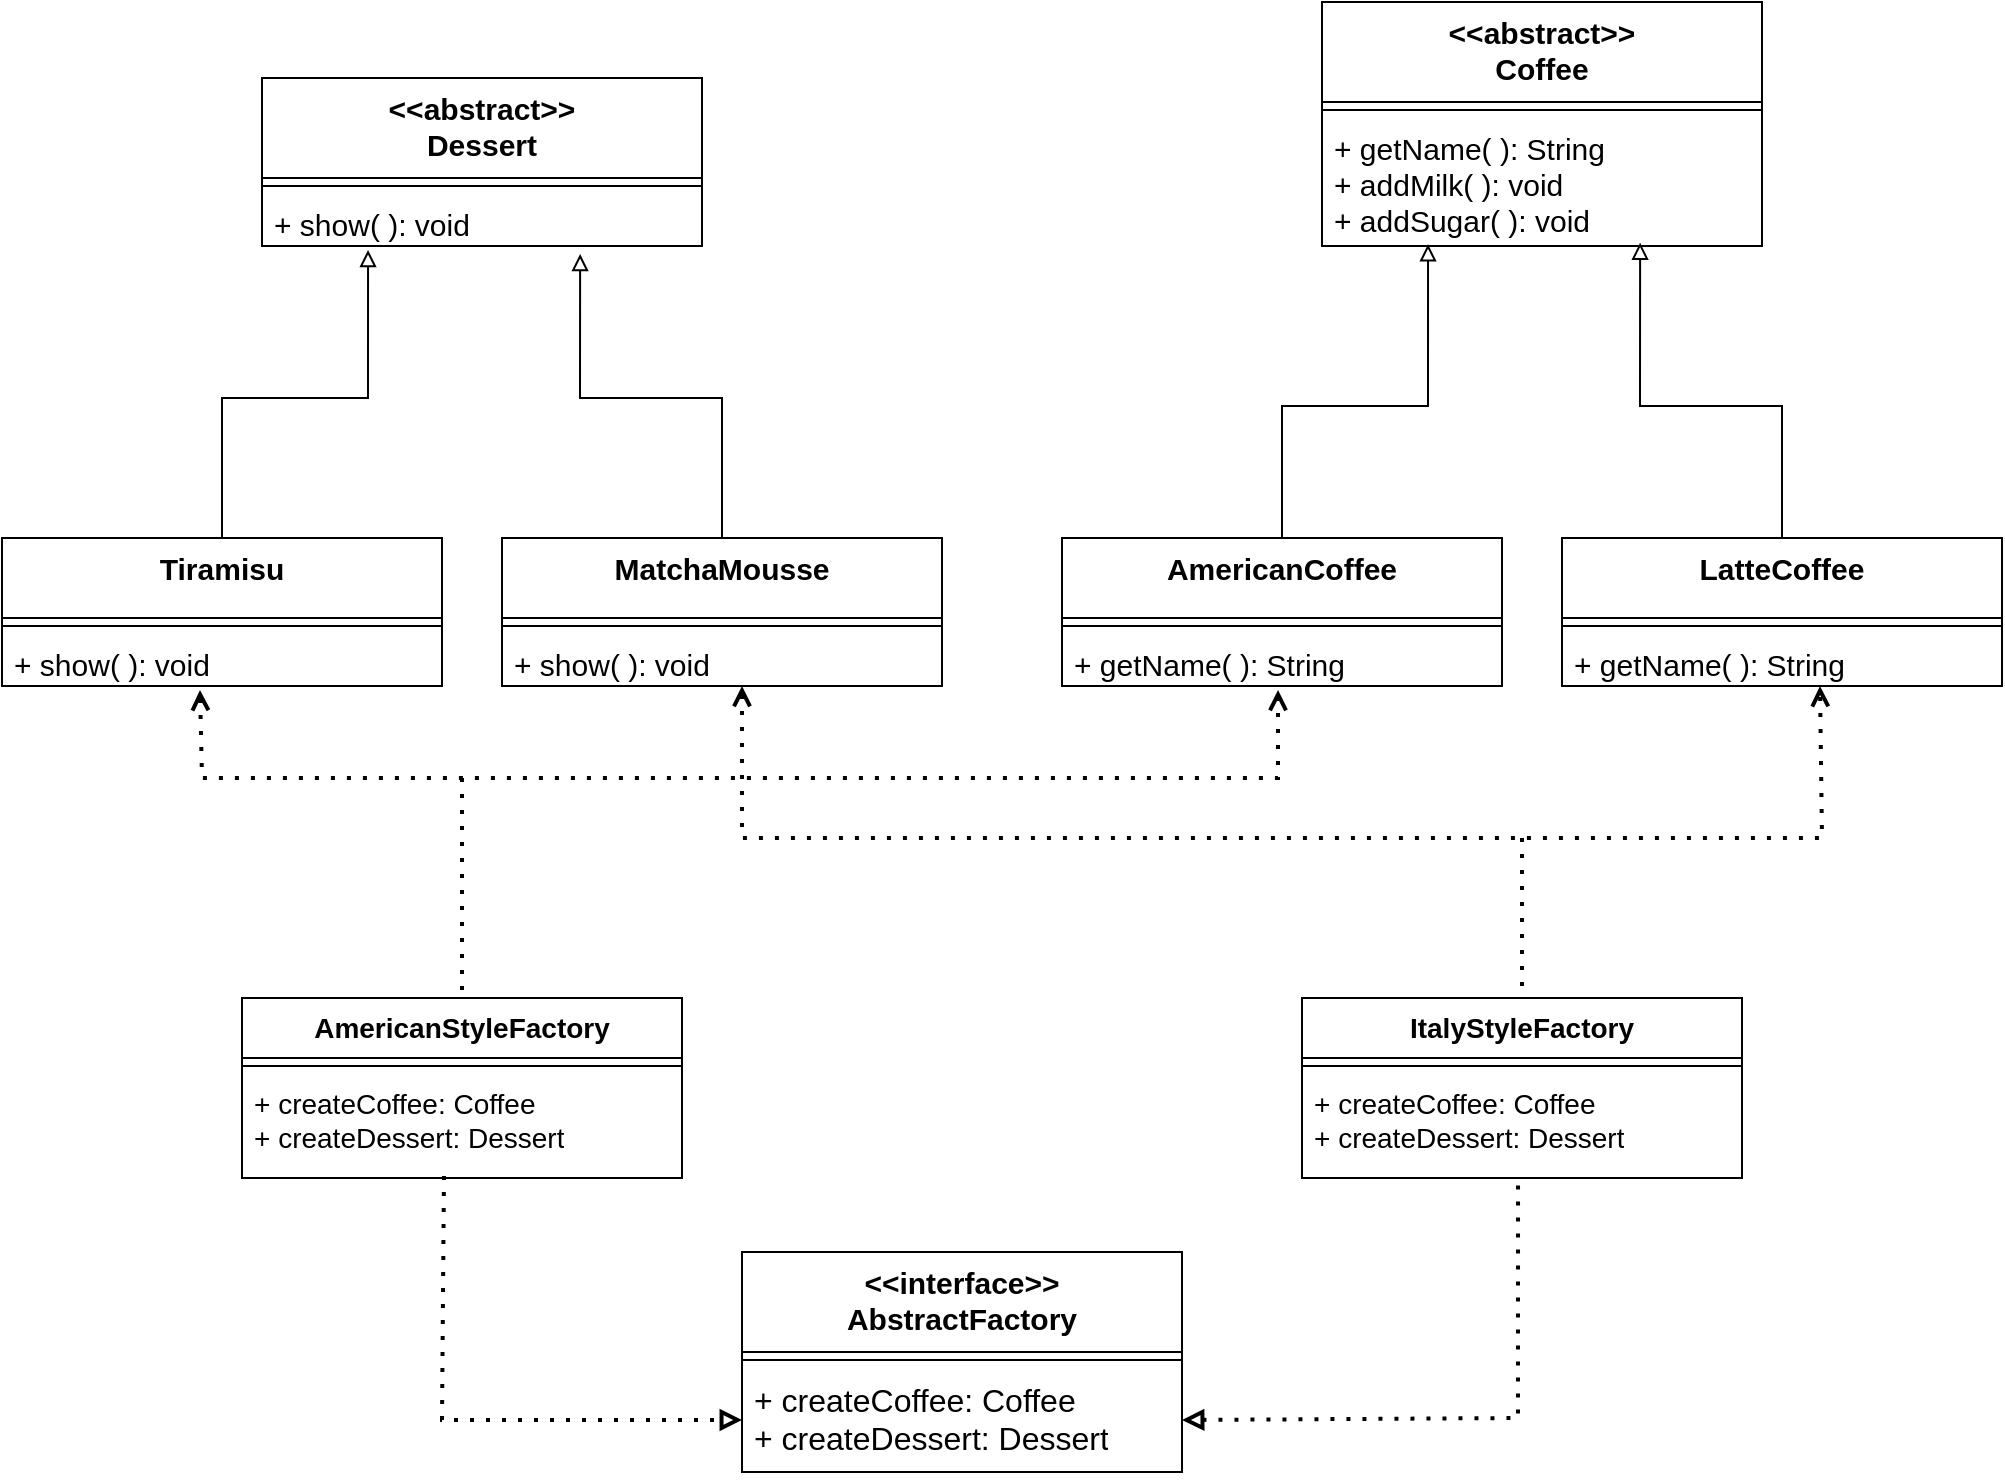<mxfile version="27.0.9" pages="2">
  <diagram name="Page-1" id="xCXpTyEZXW0mMREx7n5l">
    <mxGraphModel dx="2395" dy="1219" grid="1" gridSize="10" guides="1" tooltips="1" connect="1" arrows="1" fold="1" page="1" pageScale="1" pageWidth="1169" pageHeight="827" math="0" shadow="0">
      <root>
        <mxCell id="0" />
        <mxCell id="1" parent="0" />
        <mxCell id="XvOYXPU5EZJZwpwkJ4D3-1" value="&amp;lt;&amp;lt;abstract&amp;gt;&amp;gt;&lt;br&gt;Dessert" style="swimlane;fontStyle=1;align=center;verticalAlign=top;childLayout=stackLayout;horizontal=1;startSize=50;horizontalStack=0;resizeParent=1;resizeParentMax=0;resizeLast=0;collapsible=1;marginBottom=0;whiteSpace=wrap;html=1;fontSize=15;" vertex="1" parent="1">
          <mxGeometry x="120" y="130" width="220" height="84" as="geometry" />
        </mxCell>
        <mxCell id="XvOYXPU5EZJZwpwkJ4D3-3" value="" style="line;strokeWidth=1;fillColor=none;align=left;verticalAlign=middle;spacingTop=-1;spacingLeft=3;spacingRight=3;rotatable=0;labelPosition=right;points=[];portConstraint=eastwest;strokeColor=inherit;" vertex="1" parent="XvOYXPU5EZJZwpwkJ4D3-1">
          <mxGeometry y="50" width="220" height="8" as="geometry" />
        </mxCell>
        <mxCell id="XvOYXPU5EZJZwpwkJ4D3-4" value="+ show( ): void" style="text;strokeColor=none;fillColor=none;align=left;verticalAlign=top;spacingLeft=4;spacingRight=4;overflow=hidden;rotatable=0;points=[[0,0.5],[1,0.5]];portConstraint=eastwest;whiteSpace=wrap;html=1;fontSize=15;" vertex="1" parent="XvOYXPU5EZJZwpwkJ4D3-1">
          <mxGeometry y="58" width="220" height="26" as="geometry" />
        </mxCell>
        <mxCell id="XvOYXPU5EZJZwpwkJ4D3-8" value="&amp;lt;&amp;lt;abstract&amp;gt;&amp;gt;&lt;br&gt;Coffee" style="swimlane;fontStyle=1;align=center;verticalAlign=top;childLayout=stackLayout;horizontal=1;startSize=50;horizontalStack=0;resizeParent=1;resizeParentMax=0;resizeLast=0;collapsible=1;marginBottom=0;whiteSpace=wrap;html=1;fontSize=15;" vertex="1" parent="1">
          <mxGeometry x="650" y="92" width="220" height="122" as="geometry" />
        </mxCell>
        <mxCell id="XvOYXPU5EZJZwpwkJ4D3-9" value="" style="line;strokeWidth=1;fillColor=none;align=left;verticalAlign=middle;spacingTop=-1;spacingLeft=3;spacingRight=3;rotatable=0;labelPosition=right;points=[];portConstraint=eastwest;strokeColor=inherit;" vertex="1" parent="XvOYXPU5EZJZwpwkJ4D3-8">
          <mxGeometry y="50" width="220" height="8" as="geometry" />
        </mxCell>
        <mxCell id="XvOYXPU5EZJZwpwkJ4D3-10" value="+ getName( ): String&lt;div&gt;+ addMilk( ): void&lt;/div&gt;&lt;div&gt;+ addSugar( ): void&lt;/div&gt;" style="text;strokeColor=none;fillColor=none;align=left;verticalAlign=top;spacingLeft=4;spacingRight=4;overflow=hidden;rotatable=0;points=[[0,0.5],[1,0.5]];portConstraint=eastwest;whiteSpace=wrap;html=1;fontSize=15;" vertex="1" parent="XvOYXPU5EZJZwpwkJ4D3-8">
          <mxGeometry y="58" width="220" height="64" as="geometry" />
        </mxCell>
        <mxCell id="XvOYXPU5EZJZwpwkJ4D3-15" value="Tiramisu" style="swimlane;fontStyle=1;align=center;verticalAlign=top;childLayout=stackLayout;horizontal=1;startSize=40;horizontalStack=0;resizeParent=1;resizeParentMax=0;resizeLast=0;collapsible=1;marginBottom=0;whiteSpace=wrap;html=1;fontSize=15;" vertex="1" parent="1">
          <mxGeometry x="-10" y="360" width="220" height="74" as="geometry" />
        </mxCell>
        <mxCell id="XvOYXPU5EZJZwpwkJ4D3-16" value="" style="line;strokeWidth=1;fillColor=none;align=left;verticalAlign=middle;spacingTop=-1;spacingLeft=3;spacingRight=3;rotatable=0;labelPosition=right;points=[];portConstraint=eastwest;strokeColor=inherit;" vertex="1" parent="XvOYXPU5EZJZwpwkJ4D3-15">
          <mxGeometry y="40" width="220" height="8" as="geometry" />
        </mxCell>
        <mxCell id="XvOYXPU5EZJZwpwkJ4D3-17" value="+ show( ): void" style="text;strokeColor=none;fillColor=none;align=left;verticalAlign=top;spacingLeft=4;spacingRight=4;overflow=hidden;rotatable=0;points=[[0,0.5],[1,0.5]];portConstraint=eastwest;whiteSpace=wrap;html=1;fontSize=15;" vertex="1" parent="XvOYXPU5EZJZwpwkJ4D3-15">
          <mxGeometry y="48" width="220" height="26" as="geometry" />
        </mxCell>
        <mxCell id="XvOYXPU5EZJZwpwkJ4D3-18" value="MatchaMousse" style="swimlane;fontStyle=1;align=center;verticalAlign=top;childLayout=stackLayout;horizontal=1;startSize=40;horizontalStack=0;resizeParent=1;resizeParentMax=0;resizeLast=0;collapsible=1;marginBottom=0;whiteSpace=wrap;html=1;fontSize=15;" vertex="1" parent="1">
          <mxGeometry x="240" y="360" width="220" height="74" as="geometry" />
        </mxCell>
        <mxCell id="XvOYXPU5EZJZwpwkJ4D3-19" value="" style="line;strokeWidth=1;fillColor=none;align=left;verticalAlign=middle;spacingTop=-1;spacingLeft=3;spacingRight=3;rotatable=0;labelPosition=right;points=[];portConstraint=eastwest;strokeColor=inherit;" vertex="1" parent="XvOYXPU5EZJZwpwkJ4D3-18">
          <mxGeometry y="40" width="220" height="8" as="geometry" />
        </mxCell>
        <mxCell id="XvOYXPU5EZJZwpwkJ4D3-20" value="+ show( ): void" style="text;strokeColor=none;fillColor=none;align=left;verticalAlign=top;spacingLeft=4;spacingRight=4;overflow=hidden;rotatable=0;points=[[0,0.5],[1,0.5]];portConstraint=eastwest;whiteSpace=wrap;html=1;fontSize=15;" vertex="1" parent="XvOYXPU5EZJZwpwkJ4D3-18">
          <mxGeometry y="48" width="220" height="26" as="geometry" />
        </mxCell>
        <mxCell id="XvOYXPU5EZJZwpwkJ4D3-24" value="" style="endArrow=block;html=1;rounded=0;entryX=0.241;entryY=1.077;entryDx=0;entryDy=0;entryPerimeter=0;endFill=0;exitX=0.5;exitY=0;exitDx=0;exitDy=0;" edge="1" parent="1" source="XvOYXPU5EZJZwpwkJ4D3-15" target="XvOYXPU5EZJZwpwkJ4D3-4">
          <mxGeometry width="50" height="50" relative="1" as="geometry">
            <mxPoint x="520" y="580" as="sourcePoint" />
            <mxPoint x="570" y="530" as="targetPoint" />
            <Array as="points">
              <mxPoint x="100" y="290" />
              <mxPoint x="173" y="290" />
            </Array>
          </mxGeometry>
        </mxCell>
        <mxCell id="XvOYXPU5EZJZwpwkJ4D3-25" value="" style="endArrow=block;html=1;rounded=0;endFill=0;entryX=0.723;entryY=1.154;entryDx=0;entryDy=0;entryPerimeter=0;exitX=0.5;exitY=0;exitDx=0;exitDy=0;" edge="1" parent="1" source="XvOYXPU5EZJZwpwkJ4D3-18" target="XvOYXPU5EZJZwpwkJ4D3-4">
          <mxGeometry width="50" height="50" relative="1" as="geometry">
            <mxPoint x="520" y="580" as="sourcePoint" />
            <mxPoint x="570" y="530" as="targetPoint" />
            <Array as="points">
              <mxPoint x="350" y="290" />
              <mxPoint x="279" y="290" />
            </Array>
          </mxGeometry>
        </mxCell>
        <mxCell id="XvOYXPU5EZJZwpwkJ4D3-26" value="AmericanCoffee" style="swimlane;fontStyle=1;align=center;verticalAlign=top;childLayout=stackLayout;horizontal=1;startSize=40;horizontalStack=0;resizeParent=1;resizeParentMax=0;resizeLast=0;collapsible=1;marginBottom=0;whiteSpace=wrap;html=1;fontSize=15;" vertex="1" parent="1">
          <mxGeometry x="520" y="360" width="220" height="74" as="geometry" />
        </mxCell>
        <mxCell id="XvOYXPU5EZJZwpwkJ4D3-27" value="" style="line;strokeWidth=1;fillColor=none;align=left;verticalAlign=middle;spacingTop=-1;spacingLeft=3;spacingRight=3;rotatable=0;labelPosition=right;points=[];portConstraint=eastwest;strokeColor=inherit;" vertex="1" parent="XvOYXPU5EZJZwpwkJ4D3-26">
          <mxGeometry y="40" width="220" height="8" as="geometry" />
        </mxCell>
        <mxCell id="XvOYXPU5EZJZwpwkJ4D3-28" value="+ getName( ): String" style="text;strokeColor=none;fillColor=none;align=left;verticalAlign=top;spacingLeft=4;spacingRight=4;overflow=hidden;rotatable=0;points=[[0,0.5],[1,0.5]];portConstraint=eastwest;whiteSpace=wrap;html=1;fontSize=15;" vertex="1" parent="XvOYXPU5EZJZwpwkJ4D3-26">
          <mxGeometry y="48" width="220" height="26" as="geometry" />
        </mxCell>
        <mxCell id="XvOYXPU5EZJZwpwkJ4D3-29" value="LatteCoffee" style="swimlane;fontStyle=1;align=center;verticalAlign=top;childLayout=stackLayout;horizontal=1;startSize=40;horizontalStack=0;resizeParent=1;resizeParentMax=0;resizeLast=0;collapsible=1;marginBottom=0;whiteSpace=wrap;html=1;fontSize=15;" vertex="1" parent="1">
          <mxGeometry x="770" y="360" width="220" height="74" as="geometry" />
        </mxCell>
        <mxCell id="XvOYXPU5EZJZwpwkJ4D3-30" value="" style="line;strokeWidth=1;fillColor=none;align=left;verticalAlign=middle;spacingTop=-1;spacingLeft=3;spacingRight=3;rotatable=0;labelPosition=right;points=[];portConstraint=eastwest;strokeColor=inherit;" vertex="1" parent="XvOYXPU5EZJZwpwkJ4D3-29">
          <mxGeometry y="40" width="220" height="8" as="geometry" />
        </mxCell>
        <mxCell id="XvOYXPU5EZJZwpwkJ4D3-31" value="+ getName( ): String" style="text;strokeColor=none;fillColor=none;align=left;verticalAlign=top;spacingLeft=4;spacingRight=4;overflow=hidden;rotatable=0;points=[[0,0.5],[1,0.5]];portConstraint=eastwest;whiteSpace=wrap;html=1;fontSize=15;" vertex="1" parent="XvOYXPU5EZJZwpwkJ4D3-29">
          <mxGeometry y="48" width="220" height="26" as="geometry" />
        </mxCell>
        <mxCell id="XvOYXPU5EZJZwpwkJ4D3-32" value="" style="endArrow=block;html=1;rounded=0;endFill=0;exitX=0.5;exitY=0;exitDx=0;exitDy=0;entryX=0.241;entryY=0.987;entryDx=0;entryDy=0;entryPerimeter=0;" edge="1" parent="1" source="XvOYXPU5EZJZwpwkJ4D3-26" target="XvOYXPU5EZJZwpwkJ4D3-10">
          <mxGeometry width="50" height="50" relative="1" as="geometry">
            <mxPoint x="630" y="364" as="sourcePoint" />
            <mxPoint x="703" y="220" as="targetPoint" />
            <Array as="points">
              <mxPoint x="630" y="294" />
              <mxPoint x="703" y="294" />
            </Array>
          </mxGeometry>
        </mxCell>
        <mxCell id="XvOYXPU5EZJZwpwkJ4D3-33" value="" style="endArrow=block;html=1;rounded=0;endFill=0;entryX=0.723;entryY=0.974;entryDx=0;entryDy=0;entryPerimeter=0;exitX=0.5;exitY=0;exitDx=0;exitDy=0;" edge="1" parent="1" source="XvOYXPU5EZJZwpwkJ4D3-29" target="XvOYXPU5EZJZwpwkJ4D3-10">
          <mxGeometry width="50" height="50" relative="1" as="geometry">
            <mxPoint x="880" y="364" as="sourcePoint" />
            <mxPoint x="809" y="222" as="targetPoint" />
            <Array as="points">
              <mxPoint x="880" y="294" />
              <mxPoint x="809" y="294" />
            </Array>
          </mxGeometry>
        </mxCell>
        <mxCell id="XvOYXPU5EZJZwpwkJ4D3-34" value="AmericanStyleFactory" style="swimlane;fontStyle=1;align=center;verticalAlign=top;childLayout=stackLayout;horizontal=1;startSize=30;horizontalStack=0;resizeParent=1;resizeParentMax=0;resizeLast=0;collapsible=1;marginBottom=0;whiteSpace=wrap;html=1;fontSize=14;" vertex="1" parent="1">
          <mxGeometry x="110" y="590" width="220" height="90" as="geometry" />
        </mxCell>
        <mxCell id="XvOYXPU5EZJZwpwkJ4D3-36" value="" style="line;strokeWidth=1;fillColor=none;align=left;verticalAlign=middle;spacingTop=-1;spacingLeft=3;spacingRight=3;rotatable=0;labelPosition=right;points=[];portConstraint=eastwest;strokeColor=inherit;" vertex="1" parent="XvOYXPU5EZJZwpwkJ4D3-34">
          <mxGeometry y="30" width="220" height="8" as="geometry" />
        </mxCell>
        <mxCell id="XvOYXPU5EZJZwpwkJ4D3-37" value="+ createCoffee: Coffee&lt;div&gt;+ createDessert: Dessert&lt;/div&gt;" style="text;strokeColor=none;fillColor=none;align=left;verticalAlign=top;spacingLeft=4;spacingRight=4;overflow=hidden;rotatable=0;points=[[0,0.5],[1,0.5]];portConstraint=eastwest;whiteSpace=wrap;html=1;fontSize=14;" vertex="1" parent="XvOYXPU5EZJZwpwkJ4D3-34">
          <mxGeometry y="38" width="220" height="52" as="geometry" />
        </mxCell>
        <mxCell id="XvOYXPU5EZJZwpwkJ4D3-38" value="&amp;lt;&amp;lt;interface&amp;gt;&amp;gt;&lt;br&gt;AbstractFactory" style="swimlane;fontStyle=1;align=center;verticalAlign=top;childLayout=stackLayout;horizontal=1;startSize=50;horizontalStack=0;resizeParent=1;resizeParentMax=0;resizeLast=0;collapsible=1;marginBottom=0;whiteSpace=wrap;html=1;fontSize=15;" vertex="1" parent="1">
          <mxGeometry x="360" y="717" width="220" height="110" as="geometry" />
        </mxCell>
        <mxCell id="XvOYXPU5EZJZwpwkJ4D3-39" value="" style="line;strokeWidth=1;fillColor=none;align=left;verticalAlign=middle;spacingTop=-1;spacingLeft=3;spacingRight=3;rotatable=0;labelPosition=right;points=[];portConstraint=eastwest;strokeColor=inherit;" vertex="1" parent="XvOYXPU5EZJZwpwkJ4D3-38">
          <mxGeometry y="50" width="220" height="8" as="geometry" />
        </mxCell>
        <mxCell id="XvOYXPU5EZJZwpwkJ4D3-40" value="&lt;span&gt;+ createCoffee: Coffee&lt;/span&gt;&lt;div&gt;+ createDessert: Dessert&lt;/div&gt;" style="text;strokeColor=none;fillColor=none;align=left;verticalAlign=top;spacingLeft=4;spacingRight=4;overflow=hidden;rotatable=0;points=[[0,0.5],[1,0.5]];portConstraint=eastwest;whiteSpace=wrap;html=1;fontSize=16;" vertex="1" parent="XvOYXPU5EZJZwpwkJ4D3-38">
          <mxGeometry y="58" width="220" height="52" as="geometry" />
        </mxCell>
        <mxCell id="XvOYXPU5EZJZwpwkJ4D3-41" value="ItalyStyleFactory" style="swimlane;fontStyle=1;align=center;verticalAlign=top;childLayout=stackLayout;horizontal=1;startSize=30;horizontalStack=0;resizeParent=1;resizeParentMax=0;resizeLast=0;collapsible=1;marginBottom=0;whiteSpace=wrap;html=1;fontSize=14;" vertex="1" parent="1">
          <mxGeometry x="640" y="590" width="220" height="90" as="geometry" />
        </mxCell>
        <mxCell id="XvOYXPU5EZJZwpwkJ4D3-42" value="" style="line;strokeWidth=1;fillColor=none;align=left;verticalAlign=middle;spacingTop=-1;spacingLeft=3;spacingRight=3;rotatable=0;labelPosition=right;points=[];portConstraint=eastwest;strokeColor=inherit;" vertex="1" parent="XvOYXPU5EZJZwpwkJ4D3-41">
          <mxGeometry y="30" width="220" height="8" as="geometry" />
        </mxCell>
        <mxCell id="XvOYXPU5EZJZwpwkJ4D3-43" value="+ createCoffee: Coffee&lt;div&gt;+ createDessert: Dessert&lt;/div&gt;" style="text;strokeColor=none;fillColor=none;align=left;verticalAlign=top;spacingLeft=4;spacingRight=4;overflow=hidden;rotatable=0;points=[[0,0.5],[1,0.5]];portConstraint=eastwest;whiteSpace=wrap;html=1;fontSize=14;" vertex="1" parent="XvOYXPU5EZJZwpwkJ4D3-41">
          <mxGeometry y="38" width="220" height="52" as="geometry" />
        </mxCell>
        <mxCell id="XvOYXPU5EZJZwpwkJ4D3-45" value="" style="endArrow=open;dashed=1;html=1;dashPattern=1 3;strokeWidth=2;rounded=0;entryX=0.491;entryY=1.077;entryDx=0;entryDy=0;entryPerimeter=0;exitX=0.45;exitY=1.077;exitDx=0;exitDy=0;exitPerimeter=0;endFill=0;startArrow=open;startFill=0;" edge="1" parent="1" source="XvOYXPU5EZJZwpwkJ4D3-17" target="XvOYXPU5EZJZwpwkJ4D3-28">
          <mxGeometry width="50" height="50" relative="1" as="geometry">
            <mxPoint x="110" y="450" as="sourcePoint" />
            <mxPoint x="510" y="530" as="targetPoint" />
            <Array as="points">
              <mxPoint x="90" y="480" />
              <mxPoint x="628" y="480" />
            </Array>
          </mxGeometry>
        </mxCell>
        <mxCell id="XvOYXPU5EZJZwpwkJ4D3-46" value="" style="endArrow=open;dashed=1;html=1;dashPattern=1 3;strokeWidth=2;rounded=0;entryX=0.491;entryY=1.077;entryDx=0;entryDy=0;entryPerimeter=0;exitX=0.45;exitY=1.077;exitDx=0;exitDy=0;exitPerimeter=0;startArrow=open;startFill=0;endFill=0;" edge="1" parent="1">
          <mxGeometry width="50" height="50" relative="1" as="geometry">
            <mxPoint x="360" y="434" as="sourcePoint" />
            <mxPoint x="899" y="434" as="targetPoint" />
            <Array as="points">
              <mxPoint x="360" y="510" />
              <mxPoint x="900" y="510" />
            </Array>
          </mxGeometry>
        </mxCell>
        <mxCell id="XvOYXPU5EZJZwpwkJ4D3-47" value="" style="endArrow=block;dashed=1;html=1;dashPattern=1 3;strokeWidth=2;rounded=0;exitX=0.459;exitY=0.981;exitDx=0;exitDy=0;exitPerimeter=0;entryX=0;entryY=0.5;entryDx=0;entryDy=0;endFill=0;" edge="1" parent="1" source="XvOYXPU5EZJZwpwkJ4D3-37" target="XvOYXPU5EZJZwpwkJ4D3-40">
          <mxGeometry width="50" height="50" relative="1" as="geometry">
            <mxPoint x="460" y="580" as="sourcePoint" />
            <mxPoint x="510" y="530" as="targetPoint" />
            <Array as="points">
              <mxPoint x="210" y="801" />
            </Array>
          </mxGeometry>
        </mxCell>
        <mxCell id="XvOYXPU5EZJZwpwkJ4D3-48" value="" style="endArrow=none;dashed=1;html=1;dashPattern=1 3;strokeWidth=2;rounded=0;entryX=0.491;entryY=1.038;entryDx=0;entryDy=0;entryPerimeter=0;exitX=1;exitY=0.5;exitDx=0;exitDy=0;startArrow=block;startFill=0;" edge="1" parent="1" source="XvOYXPU5EZJZwpwkJ4D3-40" target="XvOYXPU5EZJZwpwkJ4D3-43">
          <mxGeometry width="50" height="50" relative="1" as="geometry">
            <mxPoint x="460" y="680" as="sourcePoint" />
            <mxPoint x="510" y="630" as="targetPoint" />
            <Array as="points">
              <mxPoint x="748" y="800" />
            </Array>
          </mxGeometry>
        </mxCell>
        <mxCell id="XvOYXPU5EZJZwpwkJ4D3-49" value="" style="endArrow=none;dashed=1;html=1;dashPattern=1 3;strokeWidth=2;rounded=0;entryX=0.5;entryY=0;entryDx=0;entryDy=0;" edge="1" parent="1" target="XvOYXPU5EZJZwpwkJ4D3-34">
          <mxGeometry width="50" height="50" relative="1" as="geometry">
            <mxPoint x="220" y="480" as="sourcePoint" />
            <mxPoint x="510" y="630" as="targetPoint" />
          </mxGeometry>
        </mxCell>
        <mxCell id="XvOYXPU5EZJZwpwkJ4D3-50" value="" style="endArrow=none;dashed=1;html=1;dashPattern=1 3;strokeWidth=2;rounded=0;entryX=0.5;entryY=0;entryDx=0;entryDy=0;" edge="1" parent="1" target="XvOYXPU5EZJZwpwkJ4D3-41">
          <mxGeometry width="50" height="50" relative="1" as="geometry">
            <mxPoint x="750" y="510" as="sourcePoint" />
            <mxPoint x="510" y="630" as="targetPoint" />
          </mxGeometry>
        </mxCell>
      </root>
    </mxGraphModel>
  </diagram>
  <diagram id="d4GXaKOEcq1jRiHmGDDP" name="Page-2">
    <mxGraphModel dx="505" dy="782" grid="1" gridSize="10" guides="1" tooltips="1" connect="1" arrows="1" fold="1" page="1" pageScale="1" pageWidth="1169" pageHeight="827" math="0" shadow="0">
      <root>
        <mxCell id="0" />
        <mxCell id="1" parent="0" />
      </root>
    </mxGraphModel>
  </diagram>
</mxfile>

